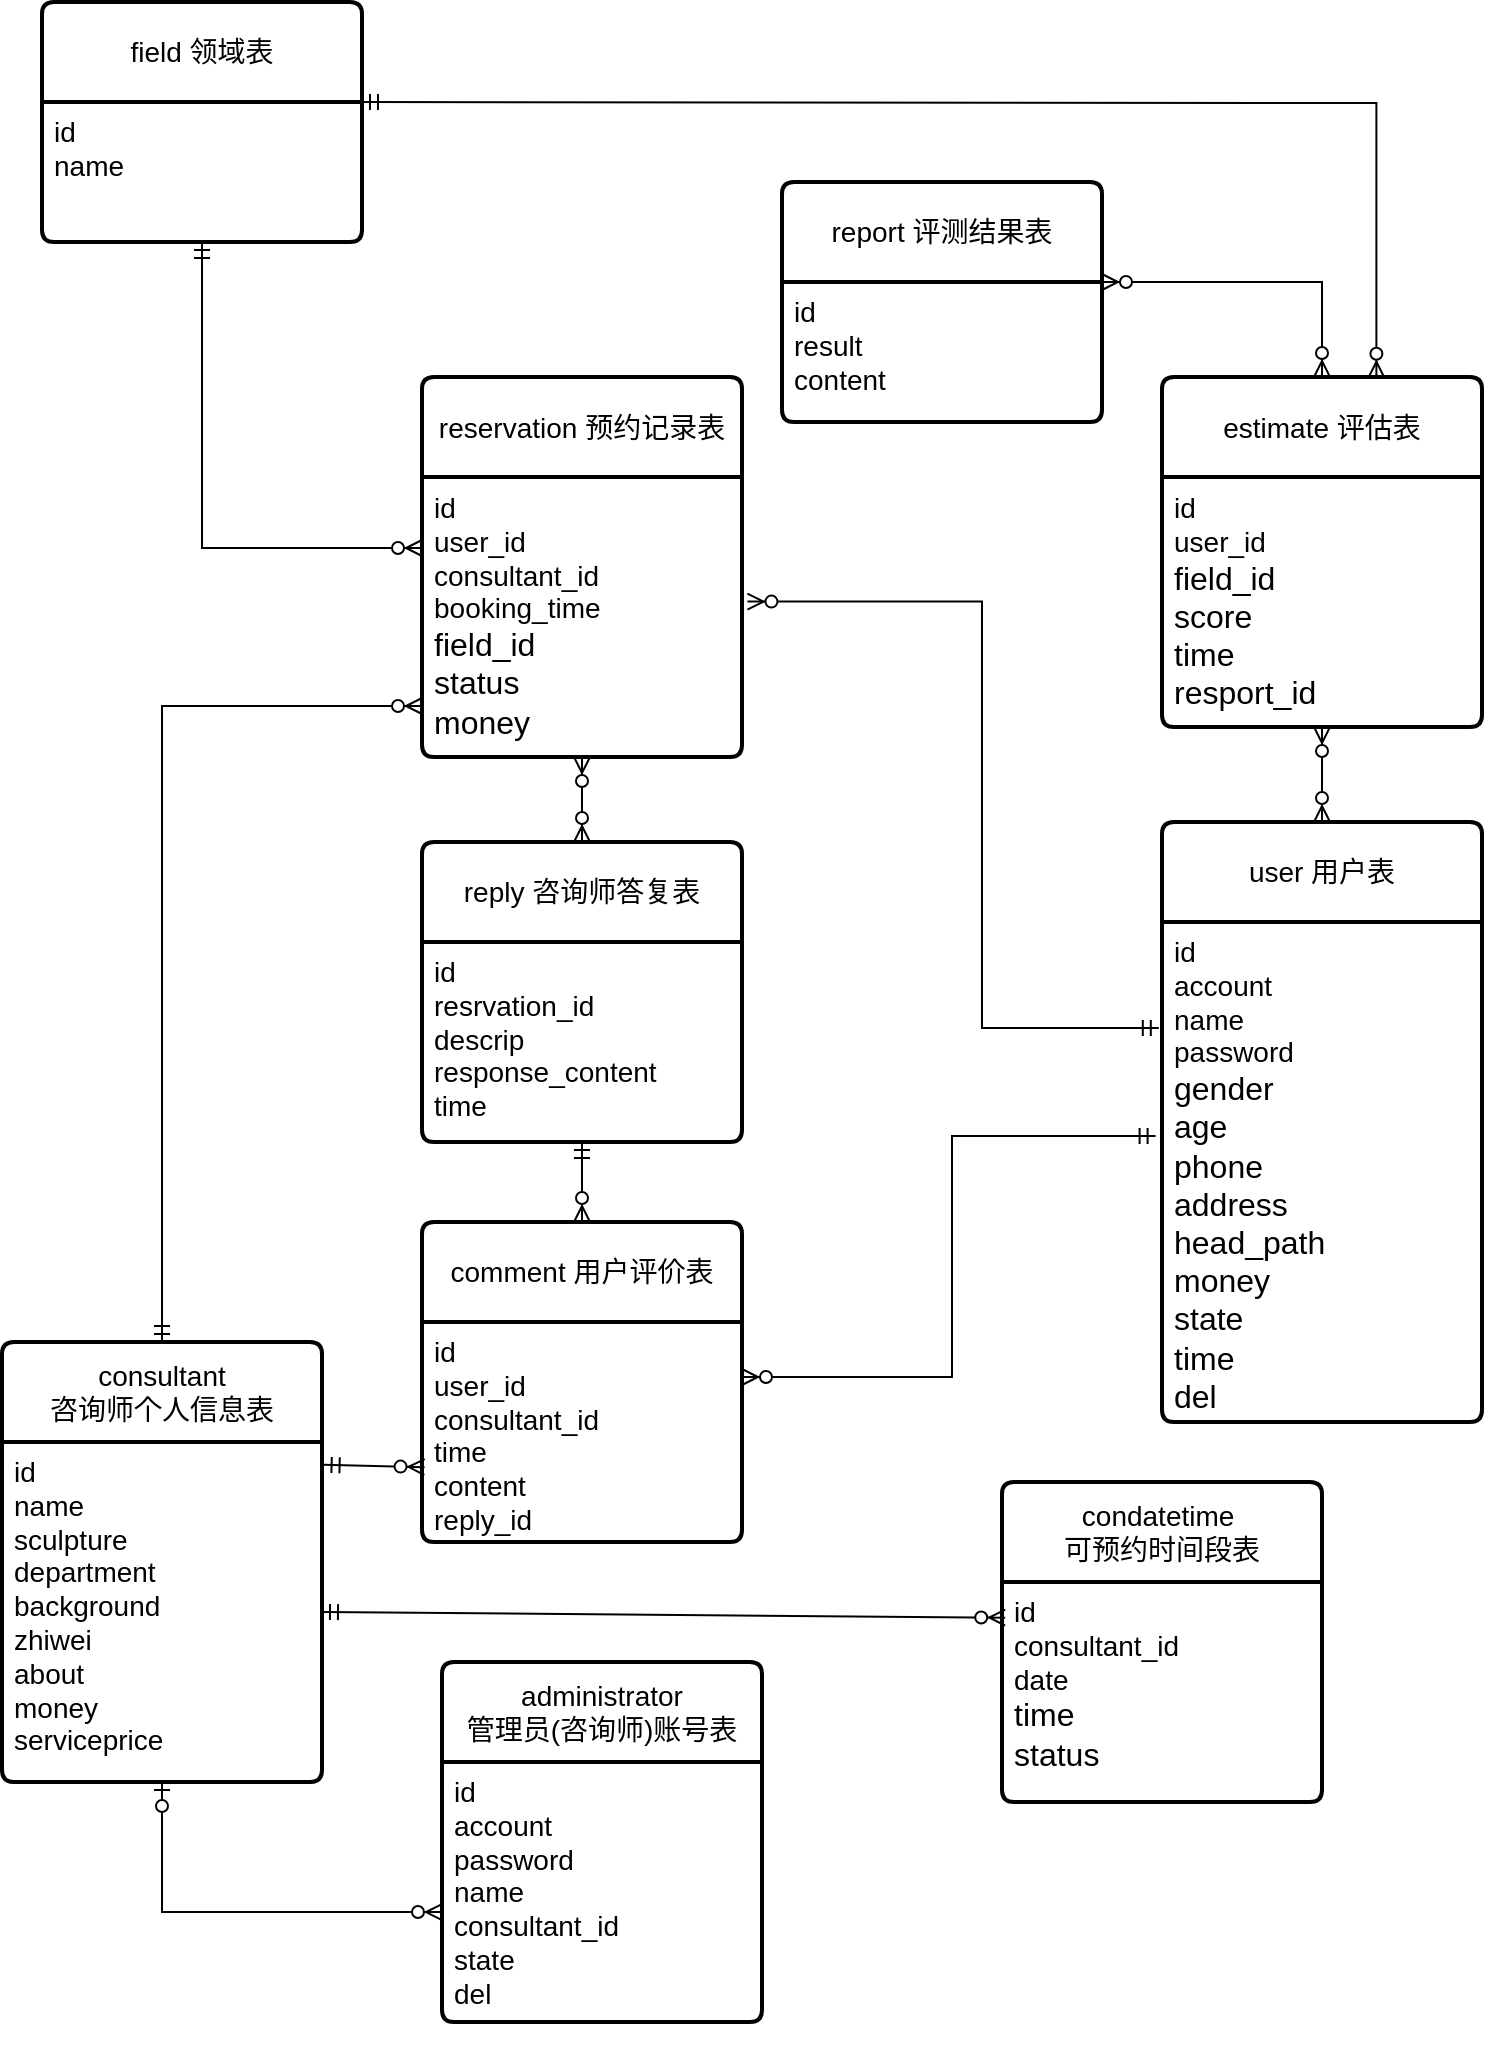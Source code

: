<mxfile version="24.2.3" type="github">
  <diagram id="R2lEEEUBdFMjLlhIrx00" name="Page-1">
    <mxGraphModel dx="1183" dy="1610" grid="1" gridSize="10" guides="1" tooltips="1" connect="1" arrows="1" fold="1" page="1" pageScale="1" pageWidth="850" pageHeight="1100" math="0" shadow="0" extFonts="Permanent Marker^https://fonts.googleapis.com/css?family=Permanent+Marker">
      <root>
        <mxCell id="0" />
        <mxCell id="1" parent="0" />
        <mxCell id="dFxG5B13dRNkU5GHpNi5-49" style="edgeStyle=none;rounded=0;orthogonalLoop=1;jettySize=auto;html=1;" edge="1" parent="1" source="dFxG5B13dRNkU5GHpNi5-29" target="dFxG5B13dRNkU5GHpNi5-28">
          <mxGeometry relative="1" as="geometry" />
        </mxCell>
        <mxCell id="dFxG5B13dRNkU5GHpNi5-4" value="field 领域表" style="swimlane;childLayout=stackLayout;horizontal=1;startSize=50;horizontalStack=0;rounded=1;fontSize=14;fontStyle=0;strokeWidth=2;resizeParent=0;resizeLast=1;shadow=0;dashed=0;align=center;arcSize=4;whiteSpace=wrap;html=1;" vertex="1" parent="1">
          <mxGeometry x="130" width="160" height="120" as="geometry" />
        </mxCell>
        <mxCell id="dFxG5B13dRNkU5GHpNi5-5" value="&lt;font style=&quot;font-size: 14px;&quot;&gt;id&lt;br&gt;name&lt;/font&gt;" style="align=left;strokeColor=none;fillColor=none;spacingLeft=4;fontSize=12;verticalAlign=top;resizable=0;rotatable=0;part=1;html=1;" vertex="1" parent="dFxG5B13dRNkU5GHpNi5-4">
          <mxGeometry y="50" width="160" height="70" as="geometry" />
        </mxCell>
        <mxCell id="dFxG5B13dRNkU5GHpNi5-35" style="edgeStyle=orthogonalEdgeStyle;rounded=0;orthogonalLoop=1;jettySize=auto;html=1;exitX=0.5;exitY=1;exitDx=0;exitDy=0;" edge="1" parent="dFxG5B13dRNkU5GHpNi5-4" source="dFxG5B13dRNkU5GHpNi5-5" target="dFxG5B13dRNkU5GHpNi5-5">
          <mxGeometry relative="1" as="geometry" />
        </mxCell>
        <mxCell id="dFxG5B13dRNkU5GHpNi5-7" value="reservation 预约记录表" style="swimlane;childLayout=stackLayout;horizontal=1;startSize=50;horizontalStack=0;rounded=1;fontSize=14;fontStyle=0;strokeWidth=2;resizeParent=0;resizeLast=1;shadow=0;dashed=0;align=center;arcSize=4;whiteSpace=wrap;html=1;" vertex="1" parent="1">
          <mxGeometry x="320" y="187.5" width="160" height="190" as="geometry" />
        </mxCell>
        <mxCell id="dFxG5B13dRNkU5GHpNi5-8" value="&lt;font style=&quot;font-size: 14px;&quot;&gt;id&lt;br&gt;user_id&lt;br&gt;consultant_id&lt;br&gt;booking_time&lt;/font&gt;&lt;div&gt;&lt;font size=&quot;3&quot;&gt;field_id&lt;br&gt;status&lt;br&gt;money&lt;/font&gt;&lt;/div&gt;" style="align=left;strokeColor=none;fillColor=none;spacingLeft=4;fontSize=12;verticalAlign=top;resizable=0;rotatable=0;part=1;html=1;" vertex="1" parent="dFxG5B13dRNkU5GHpNi5-7">
          <mxGeometry y="50" width="160" height="140" as="geometry" />
        </mxCell>
        <mxCell id="dFxG5B13dRNkU5GHpNi5-10" value="estimate 评估表" style="swimlane;childLayout=stackLayout;horizontal=1;startSize=50;horizontalStack=0;rounded=1;fontSize=14;fontStyle=0;strokeWidth=2;resizeParent=0;resizeLast=1;shadow=0;dashed=0;align=center;arcSize=4;whiteSpace=wrap;html=1;" vertex="1" parent="1">
          <mxGeometry x="690" y="187.5" width="160" height="175" as="geometry" />
        </mxCell>
        <mxCell id="dFxG5B13dRNkU5GHpNi5-11" value="&lt;font style=&quot;font-size: 14px;&quot;&gt;id&lt;br&gt;user_id&lt;br&gt;&lt;/font&gt;&lt;div&gt;&lt;font size=&quot;3&quot;&gt;field_id&lt;br&gt;score&lt;br&gt;time&lt;br&gt;resport_id&lt;/font&gt;&lt;/div&gt;" style="align=left;strokeColor=none;fillColor=none;spacingLeft=4;fontSize=12;verticalAlign=top;resizable=0;rotatable=0;part=1;html=1;" vertex="1" parent="dFxG5B13dRNkU5GHpNi5-10">
          <mxGeometry y="50" width="160" height="125" as="geometry" />
        </mxCell>
        <mxCell id="dFxG5B13dRNkU5GHpNi5-12" value="report 评测结果表" style="swimlane;childLayout=stackLayout;horizontal=1;startSize=50;horizontalStack=0;rounded=1;fontSize=14;fontStyle=0;strokeWidth=2;resizeParent=0;resizeLast=1;shadow=0;dashed=0;align=center;arcSize=4;whiteSpace=wrap;html=1;" vertex="1" parent="1">
          <mxGeometry x="500" y="90" width="160" height="120" as="geometry" />
        </mxCell>
        <mxCell id="dFxG5B13dRNkU5GHpNi5-13" value="&lt;font style=&quot;font-size: 14px;&quot;&gt;id&lt;br&gt;result&lt;br&gt;content&lt;/font&gt;" style="align=left;strokeColor=none;fillColor=none;spacingLeft=4;fontSize=12;verticalAlign=top;resizable=0;rotatable=0;part=1;html=1;" vertex="1" parent="dFxG5B13dRNkU5GHpNi5-12">
          <mxGeometry y="50" width="160" height="70" as="geometry" />
        </mxCell>
        <mxCell id="dFxG5B13dRNkU5GHpNi5-40" style="edgeStyle=none;rounded=0;orthogonalLoop=1;jettySize=auto;html=1;exitX=0.5;exitY=1;exitDx=0;exitDy=0;" edge="1" parent="dFxG5B13dRNkU5GHpNi5-12" source="dFxG5B13dRNkU5GHpNi5-13" target="dFxG5B13dRNkU5GHpNi5-13">
          <mxGeometry relative="1" as="geometry" />
        </mxCell>
        <mxCell id="dFxG5B13dRNkU5GHpNi5-16" value="user 用户表" style="swimlane;childLayout=stackLayout;horizontal=1;startSize=50;horizontalStack=0;rounded=1;fontSize=14;fontStyle=0;strokeWidth=2;resizeParent=0;resizeLast=1;shadow=0;dashed=0;align=center;arcSize=4;whiteSpace=wrap;html=1;" vertex="1" parent="1">
          <mxGeometry x="690" y="410" width="160" height="300" as="geometry" />
        </mxCell>
        <mxCell id="dFxG5B13dRNkU5GHpNi5-17" value="&lt;font style=&quot;font-size: 14px;&quot;&gt;id&lt;br&gt;account&lt;br&gt;name&lt;br&gt;password&lt;/font&gt;&lt;div&gt;&lt;font size=&quot;3&quot;&gt;gender&lt;br&gt;age&lt;br&gt;phone&lt;/font&gt;&lt;/div&gt;&lt;div&gt;&lt;font size=&quot;3&quot;&gt;address&lt;/font&gt;&lt;/div&gt;&lt;div&gt;&lt;font size=&quot;3&quot;&gt;head_path&lt;br&gt;money&lt;br&gt;state&lt;br&gt;time&lt;br&gt;del&lt;/font&gt;&lt;/div&gt;" style="align=left;strokeColor=none;fillColor=none;spacingLeft=4;fontSize=12;verticalAlign=top;resizable=0;rotatable=0;part=1;html=1;" vertex="1" parent="dFxG5B13dRNkU5GHpNi5-16">
          <mxGeometry y="50" width="160" height="250" as="geometry" />
        </mxCell>
        <mxCell id="dFxG5B13dRNkU5GHpNi5-19" value="condatetime&amp;nbsp;&lt;div&gt;可预约时间段表&lt;/div&gt;" style="swimlane;childLayout=stackLayout;horizontal=1;startSize=50;horizontalStack=0;rounded=1;fontSize=14;fontStyle=0;strokeWidth=2;resizeParent=0;resizeLast=1;shadow=0;dashed=0;align=center;arcSize=4;whiteSpace=wrap;html=1;" vertex="1" parent="1">
          <mxGeometry x="610" y="740" width="160" height="160" as="geometry" />
        </mxCell>
        <mxCell id="dFxG5B13dRNkU5GHpNi5-20" value="&lt;font style=&quot;font-size: 14px;&quot;&gt;id&lt;br&gt;consultant_id&lt;br&gt;date&lt;br&gt;&lt;/font&gt;&lt;div&gt;&lt;font size=&quot;3&quot;&gt;time&lt;br&gt;status&lt;br&gt;&lt;br&gt;&lt;/font&gt;&lt;/div&gt;" style="align=left;strokeColor=none;fillColor=none;spacingLeft=4;fontSize=12;verticalAlign=top;resizable=0;rotatable=0;part=1;html=1;" vertex="1" parent="dFxG5B13dRNkU5GHpNi5-19">
          <mxGeometry y="50" width="160" height="110" as="geometry" />
        </mxCell>
        <mxCell id="dFxG5B13dRNkU5GHpNi5-21" style="edgeStyle=orthogonalEdgeStyle;rounded=0;orthogonalLoop=1;jettySize=auto;html=1;exitX=0.5;exitY=1;exitDx=0;exitDy=0;" edge="1" parent="dFxG5B13dRNkU5GHpNi5-19" source="dFxG5B13dRNkU5GHpNi5-20" target="dFxG5B13dRNkU5GHpNi5-20">
          <mxGeometry relative="1" as="geometry" />
        </mxCell>
        <mxCell id="dFxG5B13dRNkU5GHpNi5-23" style="edgeStyle=orthogonalEdgeStyle;rounded=0;orthogonalLoop=1;jettySize=auto;html=1;exitX=0.5;exitY=1;exitDx=0;exitDy=0;" edge="1" parent="dFxG5B13dRNkU5GHpNi5-19" source="dFxG5B13dRNkU5GHpNi5-20" target="dFxG5B13dRNkU5GHpNi5-20">
          <mxGeometry relative="1" as="geometry" />
        </mxCell>
        <mxCell id="dFxG5B13dRNkU5GHpNi5-24" value="reply 咨询师答复表" style="swimlane;childLayout=stackLayout;horizontal=1;startSize=50;horizontalStack=0;rounded=1;fontSize=14;fontStyle=0;strokeWidth=2;resizeParent=0;resizeLast=1;shadow=0;dashed=0;align=center;arcSize=4;whiteSpace=wrap;html=1;" vertex="1" parent="1">
          <mxGeometry x="320" y="420" width="160" height="150" as="geometry" />
        </mxCell>
        <mxCell id="dFxG5B13dRNkU5GHpNi5-25" value="&lt;font style=&quot;font-size: 14px;&quot;&gt;id&lt;br&gt;resrvation_id&lt;br&gt;descrip&lt;br&gt;response_content&lt;br&gt;time&lt;/font&gt;" style="align=left;strokeColor=none;fillColor=none;spacingLeft=4;fontSize=12;verticalAlign=top;resizable=0;rotatable=0;part=1;html=1;" vertex="1" parent="dFxG5B13dRNkU5GHpNi5-24">
          <mxGeometry y="50" width="160" height="100" as="geometry" />
        </mxCell>
        <mxCell id="dFxG5B13dRNkU5GHpNi5-26" value="comment 用户评价表" style="swimlane;childLayout=stackLayout;horizontal=1;startSize=50;horizontalStack=0;rounded=1;fontSize=14;fontStyle=0;strokeWidth=2;resizeParent=0;resizeLast=1;shadow=0;dashed=0;align=center;arcSize=4;whiteSpace=wrap;html=1;" vertex="1" parent="1">
          <mxGeometry x="320" y="610" width="160" height="160" as="geometry" />
        </mxCell>
        <mxCell id="dFxG5B13dRNkU5GHpNi5-27" value="&lt;font style=&quot;font-size: 14px;&quot;&gt;id&lt;br&gt;user_id&lt;br&gt;consultant_id&lt;br&gt;time&lt;br&gt;content&lt;br&gt;reply_id&lt;/font&gt;" style="align=left;strokeColor=none;fillColor=none;spacingLeft=4;fontSize=12;verticalAlign=top;resizable=0;rotatable=0;part=1;html=1;" vertex="1" parent="dFxG5B13dRNkU5GHpNi5-26">
          <mxGeometry y="50" width="160" height="110" as="geometry" />
        </mxCell>
        <mxCell id="dFxG5B13dRNkU5GHpNi5-28" value="administrator&lt;div&gt;管理员(咨询师)账号表&lt;/div&gt;" style="swimlane;childLayout=stackLayout;horizontal=1;startSize=50;horizontalStack=0;rounded=1;fontSize=14;fontStyle=0;strokeWidth=2;resizeParent=0;resizeLast=1;shadow=0;dashed=0;align=center;arcSize=4;whiteSpace=wrap;html=1;" vertex="1" parent="1">
          <mxGeometry x="330" y="830" width="160" height="180" as="geometry" />
        </mxCell>
        <mxCell id="dFxG5B13dRNkU5GHpNi5-29" value="&lt;font style=&quot;font-size: 14px;&quot;&gt;id&lt;/font&gt;&lt;div&gt;&lt;font style=&quot;font-size: 14px;&quot;&gt;account&lt;br&gt;password&lt;br&gt;name&lt;br&gt;consultant_id&lt;br&gt;state&lt;br&gt;del&lt;br&gt;&lt;br&gt;&lt;/font&gt;&lt;/div&gt;" style="align=left;strokeColor=none;fillColor=none;spacingLeft=4;fontSize=12;verticalAlign=top;resizable=0;rotatable=0;part=1;html=1;" vertex="1" parent="dFxG5B13dRNkU5GHpNi5-28">
          <mxGeometry y="50" width="160" height="130" as="geometry" />
        </mxCell>
        <mxCell id="dFxG5B13dRNkU5GHpNi5-32" value="consultant&lt;div&gt;咨询师个人信息表&lt;/div&gt;" style="swimlane;childLayout=stackLayout;horizontal=1;startSize=50;horizontalStack=0;rounded=1;fontSize=14;fontStyle=0;strokeWidth=2;resizeParent=0;resizeLast=1;shadow=0;dashed=0;align=center;arcSize=4;whiteSpace=wrap;html=1;" vertex="1" parent="1">
          <mxGeometry x="110" y="670" width="160" height="220" as="geometry" />
        </mxCell>
        <mxCell id="dFxG5B13dRNkU5GHpNi5-33" value="&lt;font style=&quot;font-size: 14px;&quot;&gt;id&lt;/font&gt;&lt;div&gt;&lt;font style=&quot;font-size: 14px;&quot;&gt;name&lt;br&gt;sculpture&lt;br&gt;department&lt;br&gt;background&lt;br&gt;zhiwei&lt;br&gt;about&lt;br&gt;money&lt;br&gt;serviceprice&lt;br&gt;&lt;br&gt;&lt;/font&gt;&lt;/div&gt;" style="align=left;strokeColor=none;fillColor=none;spacingLeft=4;fontSize=12;verticalAlign=top;resizable=0;rotatable=0;part=1;html=1;" vertex="1" parent="dFxG5B13dRNkU5GHpNi5-32">
          <mxGeometry y="50" width="160" height="170" as="geometry" />
        </mxCell>
        <mxCell id="dFxG5B13dRNkU5GHpNi5-38" value="" style="fontSize=12;html=1;endArrow=ERzeroToMany;startArrow=ERmandOne;rounded=0;entryX=0;entryY=0.25;entryDx=0;entryDy=0;edgeStyle=orthogonalEdgeStyle;exitX=0.5;exitY=1;exitDx=0;exitDy=0;" edge="1" parent="1" source="dFxG5B13dRNkU5GHpNi5-5" target="dFxG5B13dRNkU5GHpNi5-8">
          <mxGeometry width="100" height="100" relative="1" as="geometry">
            <mxPoint x="170" y="270" as="sourcePoint" />
            <mxPoint x="269.5" y="265" as="targetPoint" />
            <Array as="points">
              <mxPoint x="210" y="273" />
              <mxPoint x="320" y="273" />
            </Array>
          </mxGeometry>
        </mxCell>
        <mxCell id="dFxG5B13dRNkU5GHpNi5-39" value="" style="edgeStyle=orthogonalEdgeStyle;fontSize=12;html=1;endArrow=ERzeroToMany;startArrow=ERmandOne;rounded=0;entryX=0.67;entryY=0.002;entryDx=0;entryDy=0;entryPerimeter=0;" edge="1" parent="1" target="dFxG5B13dRNkU5GHpNi5-10">
          <mxGeometry width="100" height="100" relative="1" as="geometry">
            <mxPoint x="290" y="50" as="sourcePoint" />
            <mxPoint x="360" y="-50" as="targetPoint" />
          </mxGeometry>
        </mxCell>
        <mxCell id="dFxG5B13dRNkU5GHpNi5-41" value="" style="edgeStyle=orthogonalEdgeStyle;fontSize=12;html=1;endArrow=ERzeroToMany;endFill=1;startArrow=ERzeroToMany;rounded=0;exitX=1;exitY=0;exitDx=0;exitDy=0;entryX=0.5;entryY=0;entryDx=0;entryDy=0;" edge="1" parent="1" source="dFxG5B13dRNkU5GHpNi5-13" target="dFxG5B13dRNkU5GHpNi5-10">
          <mxGeometry width="100" height="100" relative="1" as="geometry">
            <mxPoint x="530" y="-40" as="sourcePoint" />
            <mxPoint x="680" y="-30" as="targetPoint" />
            <Array as="points">
              <mxPoint x="770" y="140" />
            </Array>
          </mxGeometry>
        </mxCell>
        <mxCell id="dFxG5B13dRNkU5GHpNi5-42" value="" style="fontSize=12;html=1;endArrow=ERzeroToMany;endFill=1;startArrow=ERzeroToMany;rounded=0;entryX=0.5;entryY=1;entryDx=0;entryDy=0;exitX=0.5;exitY=0;exitDx=0;exitDy=0;" edge="1" parent="1" source="dFxG5B13dRNkU5GHpNi5-16" target="dFxG5B13dRNkU5GHpNi5-11">
          <mxGeometry width="100" height="100" relative="1" as="geometry">
            <mxPoint x="550" y="450" as="sourcePoint" />
            <mxPoint x="650" y="350" as="targetPoint" />
          </mxGeometry>
        </mxCell>
        <mxCell id="dFxG5B13dRNkU5GHpNi5-43" value="" style="edgeStyle=orthogonalEdgeStyle;fontSize=12;html=1;endArrow=ERzeroToMany;startArrow=ERmandOne;rounded=0;entryX=1.017;entryY=0.445;entryDx=0;entryDy=0;entryPerimeter=0;exitX=-0.01;exitY=0.212;exitDx=0;exitDy=0;exitPerimeter=0;" edge="1" parent="1" source="dFxG5B13dRNkU5GHpNi5-17" target="dFxG5B13dRNkU5GHpNi5-8">
          <mxGeometry width="100" height="100" relative="1" as="geometry">
            <mxPoint x="550" y="430" as="sourcePoint" />
            <mxPoint x="650" y="330" as="targetPoint" />
            <Array as="points">
              <mxPoint x="600" y="513" />
              <mxPoint x="600" y="300" />
            </Array>
          </mxGeometry>
        </mxCell>
        <mxCell id="dFxG5B13dRNkU5GHpNi5-44" value="" style="fontSize=12;html=1;endArrow=ERzeroToMany;endFill=1;startArrow=ERzeroToMany;rounded=0;entryX=0.5;entryY=1;entryDx=0;entryDy=0;exitX=0.5;exitY=0;exitDx=0;exitDy=0;" edge="1" parent="1" source="dFxG5B13dRNkU5GHpNi5-24" target="dFxG5B13dRNkU5GHpNi5-8">
          <mxGeometry width="100" height="100" relative="1" as="geometry">
            <mxPoint x="160" y="510" as="sourcePoint" />
            <mxPoint x="260" y="410" as="targetPoint" />
          </mxGeometry>
        </mxCell>
        <mxCell id="dFxG5B13dRNkU5GHpNi5-45" value="" style="fontSize=12;html=1;endArrow=ERzeroToMany;startArrow=ERmandOne;rounded=0;entryX=0.5;entryY=0;entryDx=0;entryDy=0;exitX=0.5;exitY=1;exitDx=0;exitDy=0;" edge="1" parent="1" source="dFxG5B13dRNkU5GHpNi5-25" target="dFxG5B13dRNkU5GHpNi5-26">
          <mxGeometry width="100" height="100" relative="1" as="geometry">
            <mxPoint x="180" y="650" as="sourcePoint" />
            <mxPoint x="280" y="550" as="targetPoint" />
          </mxGeometry>
        </mxCell>
        <mxCell id="dFxG5B13dRNkU5GHpNi5-47" value="" style="fontSize=12;html=1;endArrow=ERzeroToMany;startArrow=ERmandOne;rounded=0;entryX=1;entryY=0.25;entryDx=0;entryDy=0;exitX=-0.02;exitY=0.428;exitDx=0;exitDy=0;exitPerimeter=0;edgeStyle=orthogonalEdgeStyle;" edge="1" parent="1" source="dFxG5B13dRNkU5GHpNi5-17" target="dFxG5B13dRNkU5GHpNi5-27">
          <mxGeometry width="100" height="100" relative="1" as="geometry">
            <mxPoint x="550" y="690" as="sourcePoint" />
            <mxPoint x="580" y="550" as="targetPoint" />
          </mxGeometry>
        </mxCell>
        <mxCell id="dFxG5B13dRNkU5GHpNi5-51" value="" style="fontSize=12;html=1;endArrow=ERzeroToMany;startArrow=ERzeroToOne;rounded=0;exitX=0.5;exitY=1;exitDx=0;exitDy=0;entryX=0;entryY=0.577;entryDx=0;entryDy=0;edgeStyle=orthogonalEdgeStyle;entryPerimeter=0;" edge="1" parent="1" source="dFxG5B13dRNkU5GHpNi5-33" target="dFxG5B13dRNkU5GHpNi5-29">
          <mxGeometry width="100" height="100" relative="1" as="geometry">
            <mxPoint x="110" y="947.21" as="sourcePoint" />
            <mxPoint x="266" y="1010" as="targetPoint" />
            <Array as="points">
              <mxPoint x="190" y="955" />
            </Array>
          </mxGeometry>
        </mxCell>
        <mxCell id="dFxG5B13dRNkU5GHpNi5-52" value="" style="fontSize=12;html=1;endArrow=ERzeroToMany;startArrow=ERmandOne;rounded=0;exitX=1.005;exitY=0.067;exitDx=0;exitDy=0;entryX=0.008;entryY=0.66;entryDx=0;entryDy=0;entryPerimeter=0;exitPerimeter=0;" edge="1" parent="1" source="dFxG5B13dRNkU5GHpNi5-33" target="dFxG5B13dRNkU5GHpNi5-27">
          <mxGeometry width="100" height="100" relative="1" as="geometry">
            <mxPoint x="-21.2" y="680.0" as="sourcePoint" />
            <mxPoint x="320" y="738.39" as="targetPoint" />
          </mxGeometry>
        </mxCell>
        <mxCell id="dFxG5B13dRNkU5GHpNi5-54" value="" style="fontSize=12;html=1;endArrow=ERzeroToMany;startArrow=ERmandOne;rounded=0;edgeStyle=orthogonalEdgeStyle;exitX=0.5;exitY=0;exitDx=0;exitDy=0;" edge="1" parent="1" source="dFxG5B13dRNkU5GHpNi5-32">
          <mxGeometry width="100" height="100" relative="1" as="geometry">
            <mxPoint x="210" y="518" as="sourcePoint" />
            <mxPoint x="320" y="352" as="targetPoint" />
            <Array as="points">
              <mxPoint x="190" y="352" />
            </Array>
          </mxGeometry>
        </mxCell>
        <mxCell id="dFxG5B13dRNkU5GHpNi5-55" value="" style="fontSize=12;html=1;endArrow=ERzeroToMany;startArrow=ERmandOne;rounded=0;exitX=1;exitY=0.5;exitDx=0;exitDy=0;entryX=0.01;entryY=0.162;entryDx=0;entryDy=0;entryPerimeter=0;" edge="1" parent="1" source="dFxG5B13dRNkU5GHpNi5-33" target="dFxG5B13dRNkU5GHpNi5-20">
          <mxGeometry width="100" height="100" relative="1" as="geometry">
            <mxPoint x="281" y="741" as="sourcePoint" />
            <mxPoint x="331" y="743" as="targetPoint" />
          </mxGeometry>
        </mxCell>
      </root>
    </mxGraphModel>
  </diagram>
</mxfile>
